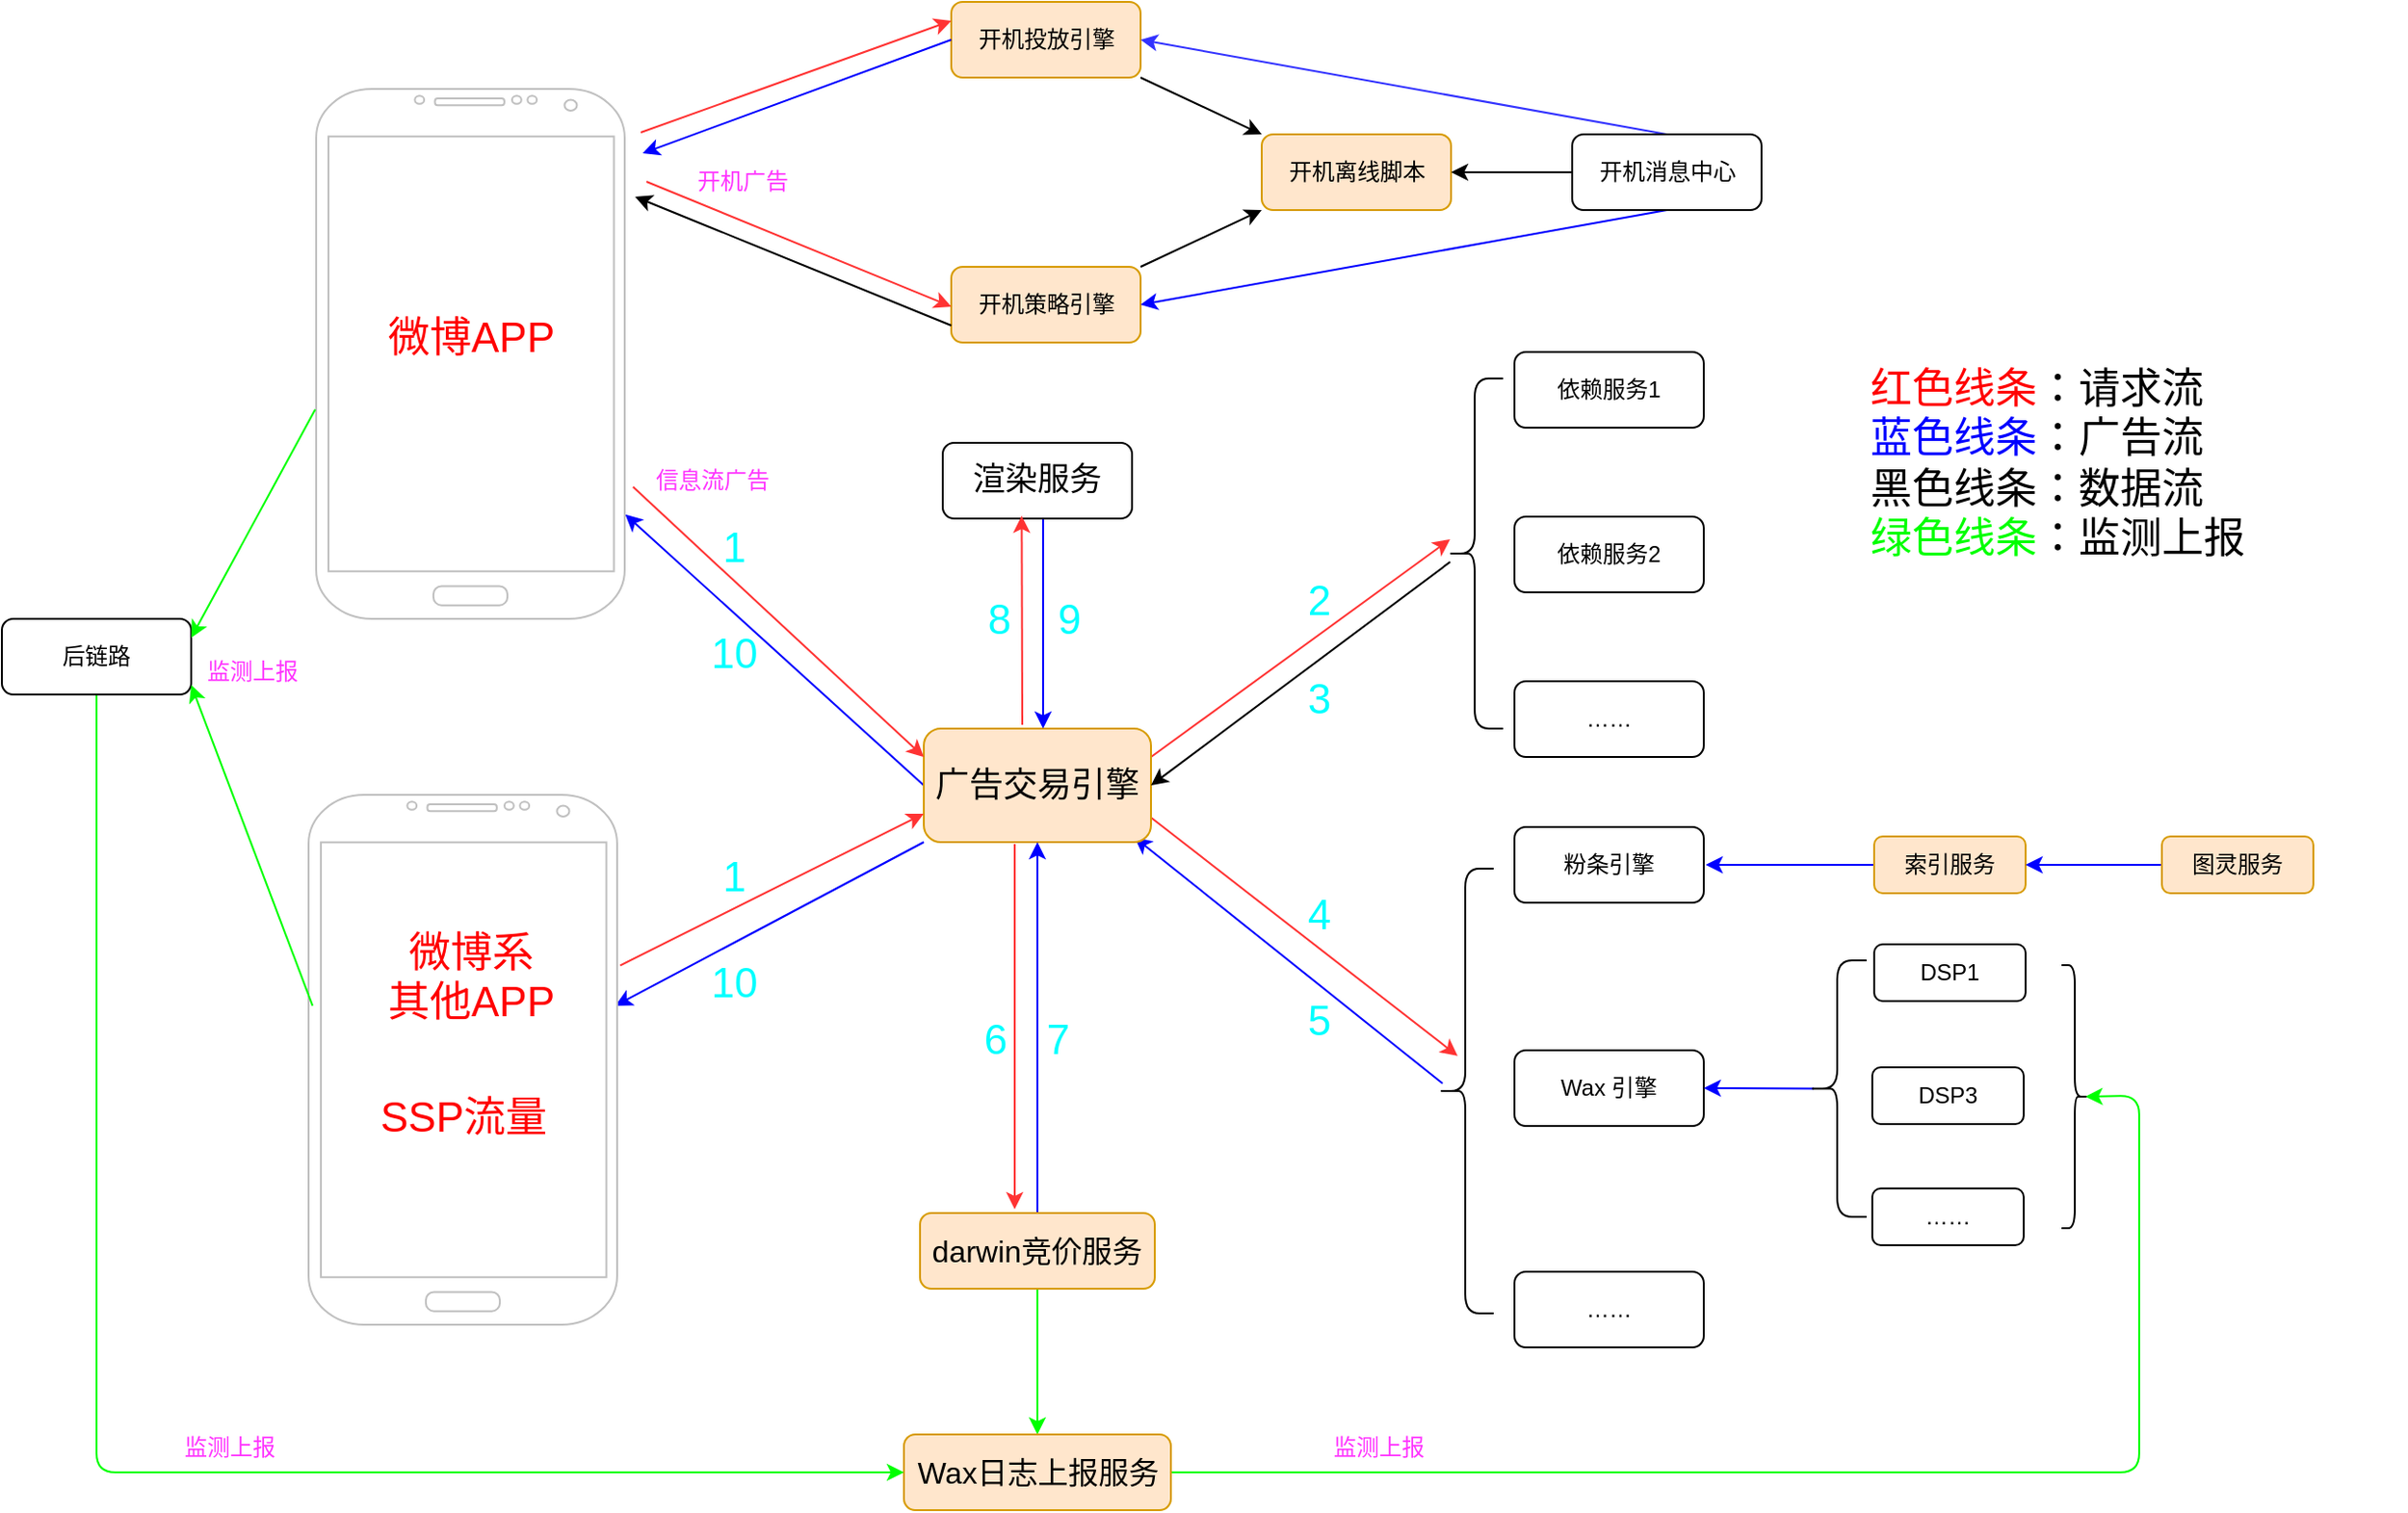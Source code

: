 <mxfile>
    <diagram id="VvRozGWxQbR5gVKz2xPQ" name="1.整体架构图">
        <mxGraphModel dx="1838" dy="793" grid="0" gridSize="10" guides="1" tooltips="1" connect="1" arrows="1" fold="1" page="1" pageScale="1" pageWidth="2336" pageHeight="1654" background="none" math="0" shadow="0">
            <root>
                <mxCell id="0"/>
                <mxCell id="1" parent="0"/>
                <mxCell id="W5GlPM54YrS_CDvLuqvn-21" value="" style="shape=curlyBracket;whiteSpace=wrap;html=1;rounded=1;labelPosition=left;verticalLabelPosition=middle;align=right;verticalAlign=middle;" parent="1" vertex="1">
                    <mxGeometry x="1061" y="363" width="30" height="185" as="geometry"/>
                </mxCell>
                <mxCell id="3" value="依赖服务1" style="rounded=1;whiteSpace=wrap;html=1;flipV=0;flipH=1;" parent="1" vertex="1">
                    <mxGeometry x="1097" y="349" width="100" height="40" as="geometry"/>
                </mxCell>
                <mxCell id="4" value="依赖服务2" style="rounded=1;whiteSpace=wrap;html=1;flipV=0;flipH=1;" parent="1" vertex="1">
                    <mxGeometry x="1097" y="436" width="100" height="40" as="geometry"/>
                </mxCell>
                <mxCell id="6" value="……" style="rounded=1;whiteSpace=wrap;html=1;flipV=0;flipH=1;" parent="1" vertex="1">
                    <mxGeometry x="1097" y="523" width="100" height="40" as="geometry"/>
                </mxCell>
                <mxCell id="36" style="edgeStyle=none;html=1;entryX=0.928;entryY=1.025;entryDx=0;entryDy=0;strokeColor=#0000FF;fontSize=18;entryPerimeter=0;exitX=0.1;exitY=0.5;exitDx=0;exitDy=0;exitPerimeter=0;" parent="1" edge="1">
                    <mxGeometry relative="1" as="geometry">
                        <mxPoint x="1059.0" y="735.5" as="sourcePoint"/>
                        <mxPoint x="896.36" y="605.5" as="targetPoint"/>
                    </mxGeometry>
                </mxCell>
                <mxCell id="7" value="" style="shape=curlyBracket;whiteSpace=wrap;html=1;rounded=1;labelPosition=left;verticalLabelPosition=middle;align=right;verticalAlign=middle;" parent="1" vertex="1">
                    <mxGeometry x="1056" y="622" width="30" height="235" as="geometry"/>
                </mxCell>
                <mxCell id="8" value="粉条引擎" style="rounded=1;whiteSpace=wrap;html=1;flipV=1;flipH=1;" parent="1" vertex="1">
                    <mxGeometry x="1097" y="600" width="100" height="40" as="geometry"/>
                </mxCell>
                <mxCell id="11" value="……" style="rounded=1;whiteSpace=wrap;html=1;flipV=1;flipH=1;" parent="1" vertex="1">
                    <mxGeometry x="1097" y="835" width="100" height="40" as="geometry"/>
                </mxCell>
                <mxCell id="25" style="edgeStyle=none;html=1;exitX=0;exitY=0.5;exitDx=0;exitDy=0;strokeColor=#0000FF;" parent="1" source="12" edge="1">
                    <mxGeometry relative="1" as="geometry">
                        <mxPoint x="1198" y="620" as="targetPoint"/>
                    </mxGeometry>
                </mxCell>
                <mxCell id="12" value="索引服务" style="rounded=1;whiteSpace=wrap;html=1;flipV=1;flipH=1;fillColor=#ffe6cc;strokeColor=#d79b00;" parent="1" vertex="1">
                    <mxGeometry x="1287" y="605" width="80" height="30" as="geometry"/>
                </mxCell>
                <mxCell id="15" style="edgeStyle=none;html=1;exitX=0;exitY=0.5;exitDx=0;exitDy=0;entryX=1;entryY=0.5;entryDx=0;entryDy=0;strokeColor=#0000FF;" parent="1" source="14" target="12" edge="1">
                    <mxGeometry relative="1" as="geometry"/>
                </mxCell>
                <mxCell id="14" value="图灵服务" style="rounded=1;whiteSpace=wrap;html=1;flipV=1;flipH=1;fillColor=#ffe6cc;strokeColor=#d79b00;" parent="1" vertex="1">
                    <mxGeometry x="1439" y="605" width="80" height="30" as="geometry"/>
                </mxCell>
                <mxCell id="33" style="edgeStyle=none;html=1;exitX=1;exitY=0.25;exitDx=0;exitDy=0;strokeColor=#FF3333;fontSize=18;" parent="1" source="28" edge="1">
                    <mxGeometry relative="1" as="geometry">
                        <mxPoint x="1063" y="448" as="targetPoint"/>
                    </mxGeometry>
                </mxCell>
                <mxCell id="35" style="edgeStyle=none;html=1;exitX=1;exitY=0.75;exitDx=0;exitDy=0;strokeColor=#FF3333;fontSize=18;" parent="1" edge="1">
                    <mxGeometry relative="1" as="geometry">
                        <mxPoint x="905" y="595" as="sourcePoint"/>
                        <mxPoint x="1067" y="721" as="targetPoint"/>
                    </mxGeometry>
                </mxCell>
                <mxCell id="40" style="edgeStyle=none;html=1;exitX=0;exitY=0.5;exitDx=0;exitDy=0;strokeColor=#0000FF;fontSize=22;fontColor=#0000FF;entryX=1.002;entryY=0.803;entryDx=0;entryDy=0;entryPerimeter=0;" parent="1" source="28" target="W5GlPM54YrS_CDvLuqvn-2" edge="1">
                    <mxGeometry relative="1" as="geometry">
                        <mxPoint x="641" y="463" as="targetPoint"/>
                    </mxGeometry>
                </mxCell>
                <mxCell id="28" value="&lt;font style=&quot;font-size: 18px;&quot;&gt;广告交易引擎&lt;/font&gt;" style="rounded=1;whiteSpace=wrap;html=1;fillColor=#ffe6cc;strokeColor=#d79b00;" parent="1" vertex="1">
                    <mxGeometry x="785" y="548" width="120" height="60" as="geometry"/>
                </mxCell>
                <mxCell id="38" value="&lt;font color=&quot;#ff0000&quot;&gt;红色线条&lt;/font&gt;：请求流&lt;br style=&quot;font-size: 22px;&quot;&gt;&lt;font color=&quot;#0000ff&quot;&gt;蓝色线条&lt;/font&gt;：广告流&lt;br style=&quot;font-size: 22px;&quot;&gt;黑色线条：数据流&lt;br&gt;&lt;font color=&quot;#00ff00&quot;&gt;绿色线条&lt;/font&gt;：监测上报" style="text;strokeColor=none;align=left;fillColor=none;html=1;verticalAlign=top;whiteSpace=wrap;rounded=0;fontSize=22;" parent="1" vertex="1">
                    <mxGeometry x="1283" y="349" width="285" height="127" as="geometry"/>
                </mxCell>
                <mxCell id="39" style="edgeStyle=none;html=1;entryX=1;entryY=0.5;entryDx=0;entryDy=0;exitX=0.067;exitY=0.524;exitDx=0;exitDy=0;exitPerimeter=0;" parent="1" source="W5GlPM54YrS_CDvLuqvn-21" target="28" edge="1">
                    <mxGeometry relative="1" as="geometry">
                        <mxPoint x="1057" y="456" as="sourcePoint"/>
                        <mxPoint x="921" y="456" as="targetPoint"/>
                    </mxGeometry>
                </mxCell>
                <mxCell id="41" style="edgeStyle=none;html=1;fontSize=18;entryX=0;entryY=0.25;entryDx=0;entryDy=0;fillColor=#f8cecc;strokeColor=#FF3333;exitX=1.027;exitY=0.751;exitDx=0;exitDy=0;exitPerimeter=0;" parent="1" source="W5GlPM54YrS_CDvLuqvn-2" target="28" edge="1">
                    <mxGeometry relative="1" as="geometry">
                        <mxPoint x="631" y="448" as="sourcePoint"/>
                        <mxPoint x="798" y="276" as="targetPoint"/>
                    </mxGeometry>
                </mxCell>
                <mxCell id="43" value="&lt;font color=&quot;#ff33ff&quot; style=&quot;font-size: 12px;&quot;&gt;信息流广告&lt;/font&gt;" style="text;strokeColor=none;align=center;fillColor=none;html=1;verticalAlign=middle;whiteSpace=wrap;rounded=0;fontSize=12;fontColor=#0000FF;" parent="1" vertex="1">
                    <mxGeometry x="605" y="402" width="137" height="30" as="geometry"/>
                </mxCell>
                <mxCell id="50" style="edgeStyle=none;html=1;exitX=0;exitY=1;exitDx=0;exitDy=0;strokeColor=#0000FF;fontSize=22;fontColor=#0000FF;entryX=0.994;entryY=0.398;entryDx=0;entryDy=0;entryPerimeter=0;" parent="1" source="28" target="47" edge="1">
                    <mxGeometry relative="1" as="geometry">
                        <mxPoint x="623.326" y="626.56" as="targetPoint"/>
                        <mxPoint x="801" y="721.72" as="sourcePoint"/>
                    </mxGeometry>
                </mxCell>
                <mxCell id="51" style="edgeStyle=none;html=1;fontSize=18;entryX=0;entryY=0.75;entryDx=0;entryDy=0;fillColor=#f8cecc;strokeColor=#FF3333;exitX=1.01;exitY=0.322;exitDx=0;exitDy=0;exitPerimeter=0;" parent="1" source="47" target="28" edge="1">
                    <mxGeometry relative="1" as="geometry">
                        <mxPoint x="627.401" y="612.0" as="sourcePoint"/>
                        <mxPoint x="801" y="706.72" as="targetPoint"/>
                    </mxGeometry>
                </mxCell>
                <mxCell id="56" style="edgeStyle=none;html=1;exitX=0.5;exitY=1;exitDx=0;exitDy=0;entryX=0.5;entryY=0;entryDx=0;entryDy=0;strokeColor=#0000FF;fontSize=22;fontColor=#FF33FF;" parent="1" edge="1">
                    <mxGeometry relative="1" as="geometry">
                        <mxPoint x="848" y="437" as="sourcePoint"/>
                        <mxPoint x="848" y="548" as="targetPoint"/>
                    </mxGeometry>
                </mxCell>
                <mxCell id="52" value="渲染服务" style="rounded=1;whiteSpace=wrap;html=1;flipV=1;flipH=1;fontSize=17;" parent="1" vertex="1">
                    <mxGeometry x="795" y="397" width="100" height="40" as="geometry"/>
                </mxCell>
                <mxCell id="53" value="" style="group" parent="1" vertex="1" connectable="0">
                    <mxGeometry x="460" y="583" width="163" height="280" as="geometry"/>
                </mxCell>
                <mxCell id="47" value="" style="verticalLabelPosition=bottom;verticalAlign=top;html=1;shadow=0;dashed=0;strokeWidth=1;shape=mxgraph.android.phone2;strokeColor=#c0c0c0;" parent="53" vertex="1">
                    <mxGeometry width="163" height="280" as="geometry"/>
                </mxCell>
                <mxCell id="48" value="&lt;font color=&quot;#ff0000&quot;&gt;微博系&lt;br&gt;其他APP&lt;/font&gt;" style="text;strokeColor=none;align=center;fillColor=none;html=1;verticalAlign=top;whiteSpace=wrap;rounded=0;fontSize=22;" parent="53" vertex="1">
                    <mxGeometry x="28" y="64" width="115.5" height="57" as="geometry"/>
                </mxCell>
                <mxCell id="49" value="&lt;font color=&quot;#ff0000&quot;&gt;SSP流量&lt;/font&gt;" style="text;strokeColor=none;align=center;fillColor=none;html=1;verticalAlign=top;whiteSpace=wrap;rounded=0;fontSize=22;" parent="53" vertex="1">
                    <mxGeometry x="23.75" y="151" width="115.5" height="57" as="geometry"/>
                </mxCell>
                <mxCell id="54" value="" style="group" parent="1" vertex="1" connectable="0">
                    <mxGeometry x="464" y="210" width="163" height="280" as="geometry"/>
                </mxCell>
                <mxCell id="W5GlPM54YrS_CDvLuqvn-2" value="" style="verticalLabelPosition=bottom;verticalAlign=top;html=1;shadow=0;dashed=0;strokeWidth=1;shape=mxgraph.android.phone2;strokeColor=#c0c0c0;" parent="54" vertex="1">
                    <mxGeometry width="163" height="280" as="geometry"/>
                </mxCell>
                <mxCell id="44" value="&lt;font color=&quot;#ff0000&quot;&gt;微博APP&lt;/font&gt;" style="text;strokeColor=none;align=center;fillColor=none;html=1;verticalAlign=top;whiteSpace=wrap;rounded=0;fontSize=22;" parent="54" vertex="1">
                    <mxGeometry x="30.5" y="112" width="102" height="40" as="geometry"/>
                </mxCell>
                <mxCell id="57" style="edgeStyle=none;html=1;fontSize=18;entryX=0.583;entryY=0.036;entryDx=0;entryDy=0;fillColor=#f8cecc;strokeColor=#FF3333;entryPerimeter=0;" parent="1" target="52" edge="1">
                    <mxGeometry relative="1" as="geometry">
                        <mxPoint x="837" y="546" as="sourcePoint"/>
                        <mxPoint x="795" y="603" as="targetPoint"/>
                    </mxGeometry>
                </mxCell>
                <mxCell id="59" style="edgeStyle=none;html=1;exitX=0.5;exitY=0;exitDx=0;exitDy=0;entryX=0.5;entryY=1;entryDx=0;entryDy=0;strokeColor=#0000FF;fontSize=22;fontColor=#FF33FF;" parent="1" source="58" target="28" edge="1">
                    <mxGeometry relative="1" as="geometry"/>
                </mxCell>
                <mxCell id="80" style="edgeStyle=none;html=1;exitX=0.5;exitY=1;exitDx=0;exitDy=0;entryX=0.5;entryY=0;entryDx=0;entryDy=0;strokeColor=#00FF00;fontSize=22;fontColor=#00FFFF;" parent="1" source="58" target="73" edge="1">
                    <mxGeometry relative="1" as="geometry"/>
                </mxCell>
                <mxCell id="58" value="darwin竞价服务" style="rounded=1;whiteSpace=wrap;html=1;flipV=1;flipH=1;fillColor=#ffe6cc;strokeColor=#d79b00;fontSize=16;" parent="1" vertex="1">
                    <mxGeometry x="783" y="804" width="124" height="40" as="geometry"/>
                </mxCell>
                <mxCell id="60" style="edgeStyle=none;html=1;fontSize=18;fillColor=#f8cecc;strokeColor=#FF3333;" parent="1" edge="1">
                    <mxGeometry relative="1" as="geometry">
                        <mxPoint x="833" y="609" as="sourcePoint"/>
                        <mxPoint x="833" y="802" as="targetPoint"/>
                    </mxGeometry>
                </mxCell>
                <mxCell id="62" value="&lt;font color=&quot;#00ffff&quot;&gt;1&lt;/font&gt;" style="text;strokeColor=none;align=center;fillColor=none;html=1;verticalAlign=middle;whiteSpace=wrap;rounded=0;fontSize=22;fontColor=#FF33FF;" parent="1" vertex="1">
                    <mxGeometry x="655" y="437.5" width="60" height="30" as="geometry"/>
                </mxCell>
                <mxCell id="63" value="&lt;font color=&quot;#00ffff&quot;&gt;1&lt;/font&gt;" style="text;strokeColor=none;align=center;fillColor=none;html=1;verticalAlign=middle;whiteSpace=wrap;rounded=0;fontSize=22;fontColor=#FF33FF;" parent="1" vertex="1">
                    <mxGeometry x="655" y="612" width="60" height="30" as="geometry"/>
                </mxCell>
                <mxCell id="64" value="&lt;font color=&quot;#00ffff&quot;&gt;2&lt;/font&gt;" style="text;strokeColor=none;align=center;fillColor=none;html=1;verticalAlign=middle;whiteSpace=wrap;rounded=0;fontSize=22;fontColor=#FF33FF;" parent="1" vertex="1">
                    <mxGeometry x="964" y="466" width="60" height="30" as="geometry"/>
                </mxCell>
                <mxCell id="67" value="&lt;font color=&quot;#00ffff&quot;&gt;3&lt;/font&gt;" style="text;strokeColor=none;align=center;fillColor=none;html=1;verticalAlign=middle;whiteSpace=wrap;rounded=0;fontSize=22;fontColor=#FF33FF;" parent="1" vertex="1">
                    <mxGeometry x="964" y="518" width="60" height="30" as="geometry"/>
                </mxCell>
                <mxCell id="68" value="&lt;font color=&quot;#00ffff&quot;&gt;4&lt;/font&gt;&lt;span style=&quot;color: rgba(0, 0, 0, 0); font-family: monospace; font-size: 0px; text-align: start;&quot;&gt;%3CmxGraphModel%3E%3Croot%3E%3CmxCell%20id%3D%220%22%2F%3E%3CmxCell%20id%3D%221%22%20parent%3D%220%22%2F%3E%3CmxCell%20id%3D%222%22%20value%3D%22%26lt%3Bfont%20color%3D%26quot%3B%2300ffff%26quot%3B%26gt%3B1%26lt%3B%2Ffont%26gt%3B%22%20style%3D%22text%3BstrokeColor%3Dnone%3Balign%3Dcenter%3BfillColor%3Dnone%3Bhtml%3D1%3BverticalAlign%3Dmiddle%3BwhiteSpace%3Dwrap%3Brounded%3D0%3BfontSize%3D22%3BfontColor%3D%23FF33FF%3B%22%20vertex%3D%221%22%20parent%3D%221%22%3E%3CmxGeometry%20x%3D%22641%22%20y%3D%22440.5%22%20width%3D%2260%22%20height%3D%2230%22%20as%3D%22geometry%22%2F%3E%3C%2FmxCell%3E%3C%2Froot%3E%3C%2FmxGraphModel%3E&lt;/span&gt;" style="text;strokeColor=none;align=center;fillColor=none;html=1;verticalAlign=middle;whiteSpace=wrap;rounded=0;fontSize=22;fontColor=#FF33FF;" parent="1" vertex="1">
                    <mxGeometry x="964" y="632" width="60" height="30" as="geometry"/>
                </mxCell>
                <mxCell id="70" value="&lt;font color=&quot;#00ffff&quot;&gt;5&lt;/font&gt;" style="text;strokeColor=none;align=center;fillColor=none;html=1;verticalAlign=middle;whiteSpace=wrap;rounded=0;fontSize=22;fontColor=#FF33FF;" parent="1" vertex="1">
                    <mxGeometry x="964" y="688" width="60" height="30" as="geometry"/>
                </mxCell>
                <mxCell id="81" style="edgeStyle=none;html=1;exitX=1;exitY=0.5;exitDx=0;exitDy=0;strokeColor=#00FF00;fontSize=22;fontColor=#00FFFF;entryX=0.1;entryY=0.5;entryDx=0;entryDy=0;entryPerimeter=0;" parent="1" source="73" target="82" edge="1">
                    <mxGeometry relative="1" as="geometry">
                        <mxPoint x="1380" y="1014" as="targetPoint"/>
                        <Array as="points">
                            <mxPoint x="1427" y="941"/>
                            <mxPoint x="1427" y="742"/>
                        </Array>
                    </mxGeometry>
                </mxCell>
                <mxCell id="73" value="Wax日志上报服务" style="rounded=1;whiteSpace=wrap;html=1;flipV=1;flipH=1;fillColor=#ffe6cc;strokeColor=#d79b00;fontSize=16;" parent="1" vertex="1">
                    <mxGeometry x="774.5" y="921" width="141" height="40" as="geometry"/>
                </mxCell>
                <mxCell id="79" style="edgeStyle=none;html=1;exitX=0.5;exitY=1;exitDx=0;exitDy=0;entryX=0;entryY=0.5;entryDx=0;entryDy=0;strokeColor=#00FF00;fontSize=22;fontColor=#00FFFF;" parent="1" source="74" target="73" edge="1">
                    <mxGeometry relative="1" as="geometry">
                        <Array as="points">
                            <mxPoint x="348" y="941"/>
                        </Array>
                    </mxGeometry>
                </mxCell>
                <mxCell id="74" value="后链路" style="rounded=1;whiteSpace=wrap;html=1;flipV=1;flipH=1;" parent="1" vertex="1">
                    <mxGeometry x="298" y="490" width="100" height="40" as="geometry"/>
                </mxCell>
                <mxCell id="77" value="" style="endArrow=classic;html=1;strokeColor=#00FF00;fontSize=22;fontColor=#00FFFF;exitX=0.013;exitY=0.398;exitDx=0;exitDy=0;exitPerimeter=0;" parent="1" source="47" edge="1">
                    <mxGeometry width="50" height="50" relative="1" as="geometry">
                        <mxPoint x="819" y="679" as="sourcePoint"/>
                        <mxPoint x="398" y="525" as="targetPoint"/>
                    </mxGeometry>
                </mxCell>
                <mxCell id="78" value="" style="endArrow=classic;html=1;strokeColor=#00FF00;fontSize=22;fontColor=#00FFFF;entryX=1;entryY=0.25;entryDx=0;entryDy=0;exitX=-0.003;exitY=0.605;exitDx=0;exitDy=0;exitPerimeter=0;" parent="1" source="W5GlPM54YrS_CDvLuqvn-2" target="74" edge="1">
                    <mxGeometry width="50" height="50" relative="1" as="geometry">
                        <mxPoint x="472.119" y="704.44" as="sourcePoint"/>
                        <mxPoint x="408" y="520" as="targetPoint"/>
                    </mxGeometry>
                </mxCell>
                <mxCell id="84" value="&lt;font style=&quot;font-size: 12px;&quot; color=&quot;#ff33ff&quot;&gt;监测上报&lt;/font&gt;" style="text;strokeColor=none;align=center;fillColor=none;html=1;verticalAlign=middle;whiteSpace=wrap;rounded=0;fontSize=12;fontColor=#0000FF;" parent="1" vertex="1">
                    <mxGeometry x="957" y="913" width="137" height="30" as="geometry"/>
                </mxCell>
                <mxCell id="85" value="&lt;font style=&quot;font-size: 12px;&quot; color=&quot;#ff33ff&quot;&gt;监测上报&lt;/font&gt;" style="text;strokeColor=none;align=center;fillColor=none;html=1;verticalAlign=middle;whiteSpace=wrap;rounded=0;fontSize=22;fontColor=#0000FF;" parent="1" vertex="1">
                    <mxGeometry x="362" y="500" width="137" height="30" as="geometry"/>
                </mxCell>
                <mxCell id="86" value="&lt;font style=&quot;font-size: 12px;&quot; color=&quot;#ff33ff&quot;&gt;监测上报&lt;/font&gt;" style="text;strokeColor=none;align=center;fillColor=none;html=1;verticalAlign=middle;whiteSpace=wrap;rounded=0;fontSize=12;fontColor=#0000FF;" parent="1" vertex="1">
                    <mxGeometry x="350" y="913" width="137" height="30" as="geometry"/>
                </mxCell>
                <mxCell id="87" value="" style="group" parent="1" vertex="1" connectable="0">
                    <mxGeometry x="621" y="164" width="606.5" height="180" as="geometry"/>
                </mxCell>
                <mxCell id="29" value="" style="group" parent="87" vertex="1" connectable="0">
                    <mxGeometry x="178.5" width="428" height="180" as="geometry"/>
                </mxCell>
                <mxCell id="2" value="开机投放引擎" style="rounded=1;whiteSpace=wrap;html=1;fillColor=#ffe6cc;strokeColor=#d79b00;" parent="29" vertex="1">
                    <mxGeometry width="100" height="40" as="geometry"/>
                </mxCell>
                <mxCell id="W5GlPM54YrS_CDvLuqvn-3" value="开机策略引擎" style="rounded=1;whiteSpace=wrap;html=1;fillColor=#ffe6cc;strokeColor=#d79b00;" parent="29" vertex="1">
                    <mxGeometry y="140" width="100" height="40" as="geometry"/>
                </mxCell>
                <mxCell id="W5GlPM54YrS_CDvLuqvn-11" style="edgeStyle=none;html=1;exitX=0.5;exitY=0;exitDx=0;exitDy=0;entryX=1;entryY=0.5;entryDx=0;entryDy=0;fillColor=#d5e8d4;strokeColor=#3333FF;" parent="29" source="W5GlPM54YrS_CDvLuqvn-4" target="2" edge="1">
                    <mxGeometry relative="1" as="geometry">
                        <mxPoint x="11.275" y="-9.329" as="targetPoint"/>
                    </mxGeometry>
                </mxCell>
                <mxCell id="W5GlPM54YrS_CDvLuqvn-12" style="edgeStyle=none;html=1;exitX=0.5;exitY=1;exitDx=0;exitDy=0;entryX=1;entryY=0.5;entryDx=0;entryDy=0;strokeColor=#0000FF;" parent="29" source="W5GlPM54YrS_CDvLuqvn-4" target="W5GlPM54YrS_CDvLuqvn-3" edge="1">
                    <mxGeometry relative="1" as="geometry"/>
                </mxCell>
                <mxCell id="W5GlPM54YrS_CDvLuqvn-4" value="开机消息中心" style="rounded=1;whiteSpace=wrap;html=1;" parent="29" vertex="1">
                    <mxGeometry x="328" y="70" width="100" height="40" as="geometry"/>
                </mxCell>
                <mxCell id="W5GlPM54YrS_CDvLuqvn-5" value="开机离线脚本" style="rounded=1;whiteSpace=wrap;html=1;fillColor=#ffe6cc;strokeColor=#d79b00;" parent="29" vertex="1">
                    <mxGeometry x="164" y="70" width="100" height="40" as="geometry"/>
                </mxCell>
                <mxCell id="W5GlPM54YrS_CDvLuqvn-8" style="edgeStyle=none;html=1;exitX=1;exitY=1;exitDx=0;exitDy=0;entryX=0;entryY=0;entryDx=0;entryDy=0;" parent="29" source="2" target="W5GlPM54YrS_CDvLuqvn-5" edge="1">
                    <mxGeometry relative="1" as="geometry"/>
                </mxCell>
                <mxCell id="W5GlPM54YrS_CDvLuqvn-9" style="edgeStyle=none;html=1;exitX=1;exitY=0;exitDx=0;exitDy=0;entryX=0;entryY=1;entryDx=0;entryDy=0;" parent="29" source="W5GlPM54YrS_CDvLuqvn-3" target="W5GlPM54YrS_CDvLuqvn-5" edge="1">
                    <mxGeometry relative="1" as="geometry"/>
                </mxCell>
                <mxCell id="W5GlPM54YrS_CDvLuqvn-10" style="edgeStyle=none;html=1;entryX=1;entryY=0.5;entryDx=0;entryDy=0;" parent="29" source="W5GlPM54YrS_CDvLuqvn-4" target="W5GlPM54YrS_CDvLuqvn-5" edge="1">
                    <mxGeometry relative="1" as="geometry"/>
                </mxCell>
                <mxCell id="30" style="edgeStyle=none;html=1;exitX=0;exitY=0.5;exitDx=0;exitDy=0;fontSize=18;strokeColor=#0000FF;" parent="87" source="2" edge="1">
                    <mxGeometry relative="1" as="geometry">
                        <mxPoint x="15.5" y="80" as="targetPoint"/>
                    </mxGeometry>
                </mxCell>
                <mxCell id="31" style="edgeStyle=none;html=1;exitX=0;exitY=0.5;exitDx=0;exitDy=0;entryX=0.99;entryY=0.138;entryDx=0;entryDy=0;entryPerimeter=0;fontSize=18;" parent="87" edge="1">
                    <mxGeometry relative="1" as="geometry">
                        <mxPoint x="178.5" y="171" as="sourcePoint"/>
                        <mxPoint x="11.5" y="102.958" as="targetPoint"/>
                    </mxGeometry>
                </mxCell>
                <mxCell id="32" style="edgeStyle=none;html=1;fontSize=18;entryX=0;entryY=0.25;entryDx=0;entryDy=0;fillColor=#f8cecc;strokeColor=#FF3333;" parent="87" target="2" edge="1">
                    <mxGeometry relative="1" as="geometry">
                        <mxPoint x="14.5" y="69" as="sourcePoint"/>
                        <mxPoint x="25.5" y="90" as="targetPoint"/>
                    </mxGeometry>
                </mxCell>
                <mxCell id="37" style="edgeStyle=none;html=1;fontSize=18;entryX=0;entryY=0.25;entryDx=0;entryDy=0;fillColor=#f8cecc;strokeColor=#FF3333;" parent="87" edge="1">
                    <mxGeometry relative="1" as="geometry">
                        <mxPoint x="17.5" y="95" as="sourcePoint"/>
                        <mxPoint x="178.5" y="161" as="targetPoint"/>
                    </mxGeometry>
                </mxCell>
                <mxCell id="42" value="&lt;font color=&quot;#ff33ff&quot; style=&quot;font-size: 12px;&quot;&gt;开机广告&lt;/font&gt;" style="text;strokeColor=none;align=center;fillColor=none;html=1;verticalAlign=middle;whiteSpace=wrap;rounded=0;fontSize=12;fontColor=#0000FF;" parent="87" vertex="1">
                    <mxGeometry y="80" width="137" height="30" as="geometry"/>
                </mxCell>
                <mxCell id="88" value="" style="group" parent="1" vertex="1" connectable="0">
                    <mxGeometry x="1097" y="662" width="303" height="159" as="geometry"/>
                </mxCell>
                <mxCell id="9" value="Wax 引擎" style="rounded=1;whiteSpace=wrap;html=1;flipV=1;flipH=1;" parent="88" vertex="1">
                    <mxGeometry y="56" width="100" height="40" as="geometry"/>
                </mxCell>
                <mxCell id="18" value="DSP1" style="rounded=1;whiteSpace=wrap;html=1;flipV=1;flipH=1;" parent="88" vertex="1">
                    <mxGeometry x="190" width="80" height="30" as="geometry"/>
                </mxCell>
                <mxCell id="23" value="DSP3" style="rounded=1;whiteSpace=wrap;html=1;flipV=1;flipH=1;" parent="88" vertex="1">
                    <mxGeometry x="189" y="65" width="80" height="30" as="geometry"/>
                </mxCell>
                <mxCell id="24" value="……" style="rounded=1;whiteSpace=wrap;html=1;flipV=1;flipH=1;" parent="88" vertex="1">
                    <mxGeometry x="189" y="129" width="80" height="30" as="geometry"/>
                </mxCell>
                <mxCell id="27" style="edgeStyle=none;html=1;exitX=0.1;exitY=0.5;exitDx=0;exitDy=0;exitPerimeter=0;entryX=1;entryY=0.5;entryDx=0;entryDy=0;strokeColor=#0000FF;" parent="88" source="26" target="9" edge="1">
                    <mxGeometry relative="1" as="geometry"/>
                </mxCell>
                <mxCell id="26" value="" style="shape=curlyBracket;whiteSpace=wrap;html=1;rounded=1;labelPosition=left;verticalLabelPosition=middle;align=right;verticalAlign=middle;" parent="88" vertex="1">
                    <mxGeometry x="155" y="8.5" width="31" height="135.5" as="geometry"/>
                </mxCell>
                <mxCell id="82" value="" style="shape=curlyBracket;whiteSpace=wrap;html=1;rounded=1;flipH=1;labelPosition=right;verticalLabelPosition=middle;align=left;verticalAlign=middle;fontSize=22;fontColor=#00FFFF;" parent="88" vertex="1">
                    <mxGeometry x="289" y="11" width="14" height="139" as="geometry"/>
                </mxCell>
                <mxCell id="91" value="&lt;font color=&quot;#00ffff&quot;&gt;6&lt;/font&gt;" style="text;strokeColor=none;align=center;fillColor=none;html=1;verticalAlign=middle;whiteSpace=wrap;rounded=0;fontSize=22;fontColor=#FF33FF;" vertex="1" parent="1">
                    <mxGeometry x="793" y="698" width="60" height="30" as="geometry"/>
                </mxCell>
                <mxCell id="92" value="&lt;font color=&quot;#00ffff&quot;&gt;7&lt;/font&gt;" style="text;strokeColor=none;align=center;fillColor=none;html=1;verticalAlign=middle;whiteSpace=wrap;rounded=0;fontSize=22;fontColor=#FF33FF;" vertex="1" parent="1">
                    <mxGeometry x="826" y="698" width="60" height="30" as="geometry"/>
                </mxCell>
                <mxCell id="93" value="&lt;font color=&quot;#00ffff&quot;&gt;8&lt;/font&gt;" style="text;strokeColor=none;align=center;fillColor=none;html=1;verticalAlign=middle;whiteSpace=wrap;rounded=0;fontSize=22;fontColor=#FF33FF;" vertex="1" parent="1">
                    <mxGeometry x="795" y="476" width="60" height="30" as="geometry"/>
                </mxCell>
                <mxCell id="94" value="&lt;font color=&quot;#00ffff&quot;&gt;9&lt;/font&gt;" style="text;strokeColor=none;align=center;fillColor=none;html=1;verticalAlign=middle;whiteSpace=wrap;rounded=0;fontSize=22;fontColor=#FF33FF;" vertex="1" parent="1">
                    <mxGeometry x="832" y="476" width="60" height="30" as="geometry"/>
                </mxCell>
                <mxCell id="97" value="&lt;font color=&quot;#00ffff&quot;&gt;10&lt;/font&gt;" style="text;strokeColor=none;align=center;fillColor=none;html=1;verticalAlign=middle;whiteSpace=wrap;rounded=0;fontSize=22;fontColor=#FF33FF;" vertex="1" parent="1">
                    <mxGeometry x="655" y="494" width="60" height="30" as="geometry"/>
                </mxCell>
                <mxCell id="99" value="&lt;font color=&quot;#00ffff&quot;&gt;10&lt;/font&gt;" style="text;strokeColor=none;align=center;fillColor=none;html=1;verticalAlign=middle;whiteSpace=wrap;rounded=0;fontSize=22;fontColor=#FF33FF;" vertex="1" parent="1">
                    <mxGeometry x="655" y="668" width="60" height="30" as="geometry"/>
                </mxCell>
            </root>
        </mxGraphModel>
    </diagram>
    <diagram id="zcohm3vA99hhlxNvCXXW" name="第 2 页">
        <mxGraphModel dx="667" dy="431" grid="0" gridSize="10" guides="1" tooltips="1" connect="1" arrows="1" fold="1" page="1" pageScale="1" pageWidth="2336" pageHeight="1654" math="0" shadow="0">
            <root>
                <mxCell id="0"/>
                <mxCell id="1" parent="0"/>
            </root>
        </mxGraphModel>
    </diagram>
</mxfile>